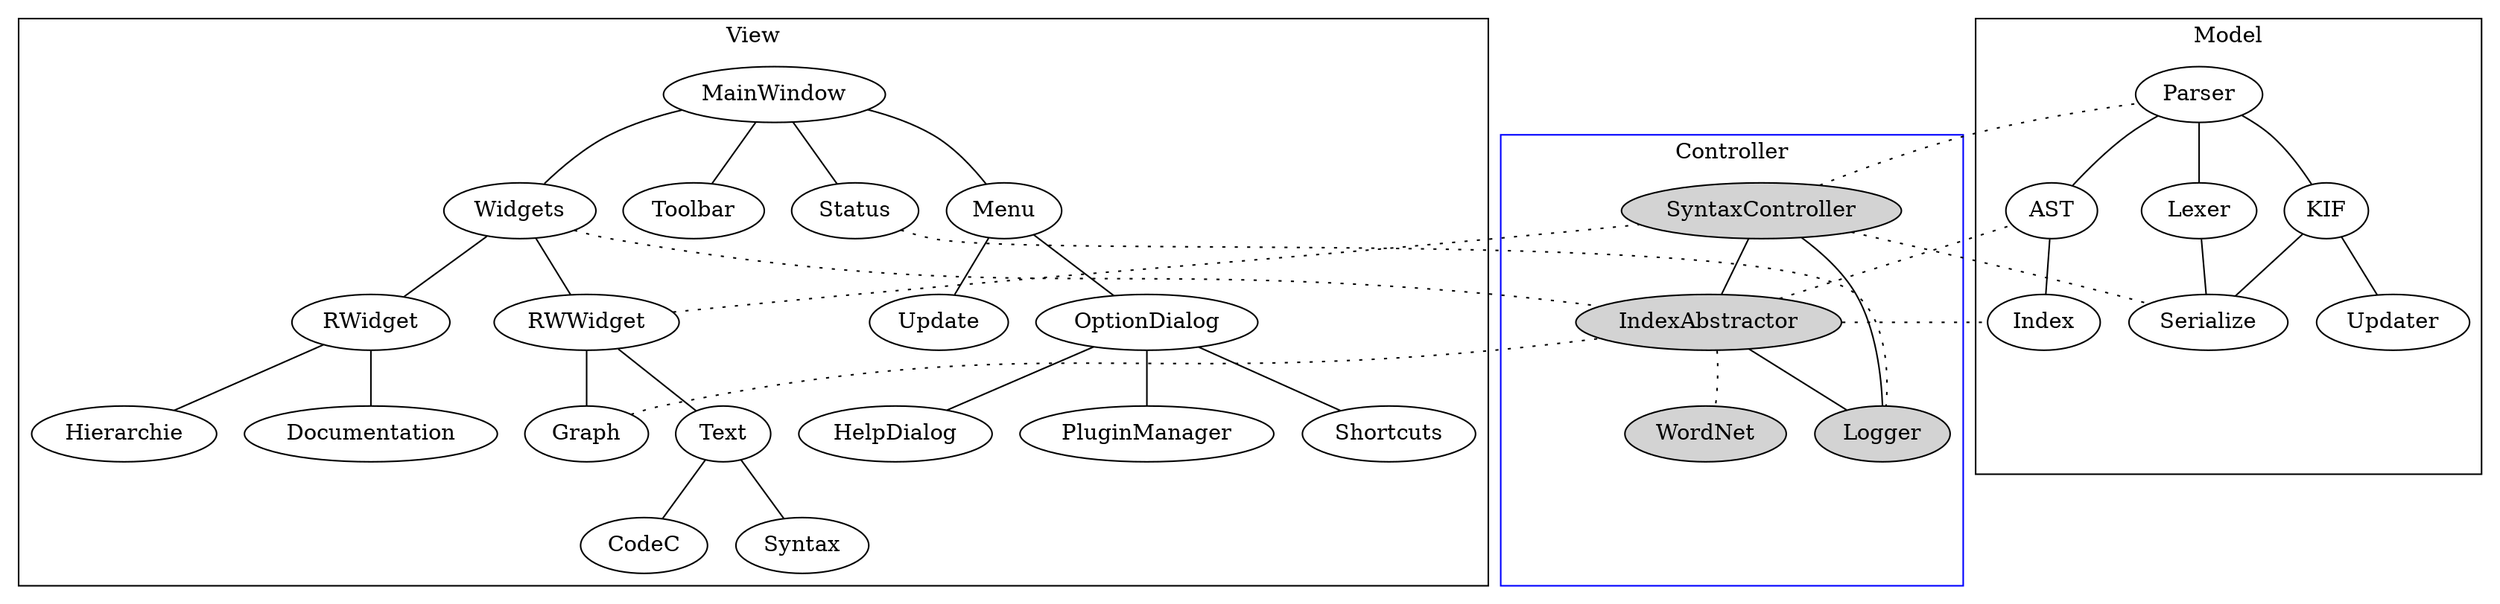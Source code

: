 graph {
rankdir=LT;

subgraph clusterView {
	label="View";
	MainWindow -- Widgets
	MainWindow -- Toolbar
	MainWindow -- Status
	MainWindow -- Menu
	Menu -- Update
	RWidget -- Hierarchie
	Widgets -- RWidget
	Widgets -- RWWidget
	RWWidget -- "Graph"	
	RWWidget -- Text
	RWidget -- Documentation 
	Menu -- OptionDialog
	OptionDialog -- HelpDialog
	OptionDialog -- PluginManager
	OptionDialog -- Shortcuts
	Text -- CodeC
	Text -- Syntax;
}
subgraph clusterController {
	node [style=filled];
	color=blue;
	label="Controller";
	SyntaxController -- IndexAbstractor
	SyntaxController -- Logger
	IndexAbstractor -- Logger;
	V1[style=invis];
	V2[style=invis];
	IndexAbstractor -- V1 -- V2[style=invis];
	IndexAbstractor --WordNet --V4[style=invis];
}
subgraph clusterModel {
	label="Model";
	Parser -- Lexer
	Parser -- AST
	AST -- Index
	Lexer -- Serialize
	Parser -- KIF
	KIF -- Updater
	KIF -- Serialize;
	V3[style=invis];
	V4[style=invis];
	Index--V3--V4[style=invis];
}
edge[constraint=false,style=dotted];
Widgets -- IndexAbstractor
"Graph" -- IndexAbstractor
RWWidget -- SyntaxController
Status -- Logger
SyntaxController -- Parser
SyntaxController -- Serialize
IndexAbstractor -- AST
IndexAbstractor -- WordNet
IndexAbstractor -- Index;

SyntaxController[label="SyntaxController"]
IndexAbstractor[label="IndexAbstractor"]
KIF[label="KIF"]
AST[label="AST"]
Parser[label="Parser"]
Text[label="Text"]
"Graph"[label="Graph"]
Updater[label="Updater"]
Documentation[label="Documentation"]
Hierarchie[label="Hierarchie"]
MainWindow[label="MainWindow"]
Widgets[label="Widgets"]
Status[label="Status"]
OptionDialog[label="OptionDialog"]
WordNet[label="WordNet"]
Logger[label="Logger"]
HelpDialog[label="HelpDialog"]
}
